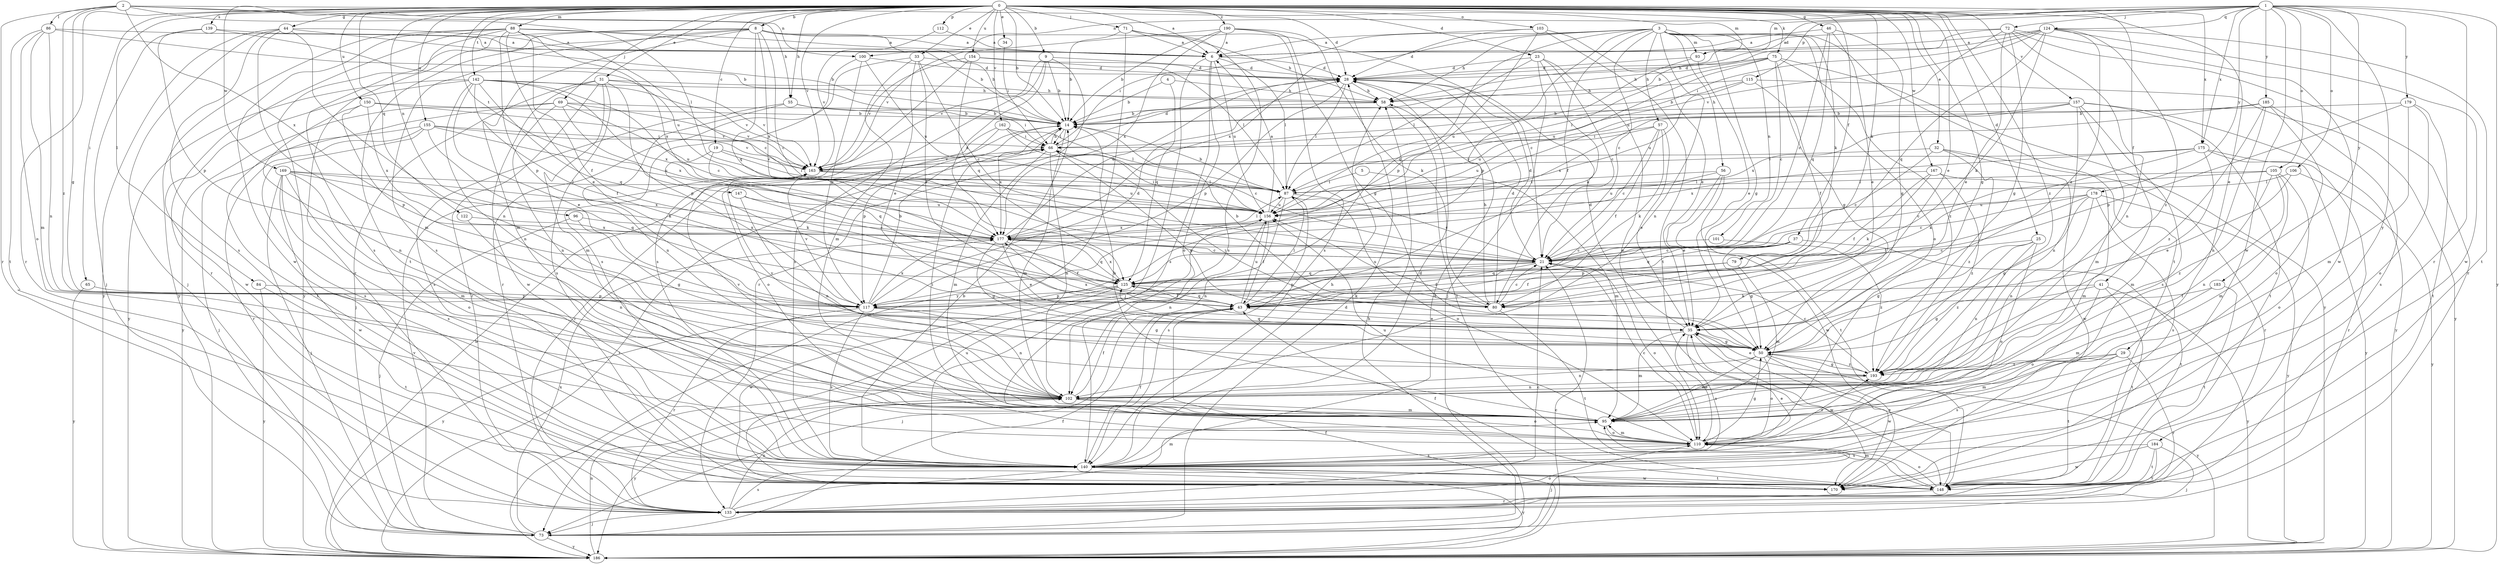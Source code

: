 strict digraph  {
0;
1;
2;
3;
4;
5;
6;
8;
9;
14;
19;
21;
23;
25;
28;
29;
31;
32;
33;
34;
35;
37;
41;
43;
44;
46;
50;
55;
56;
57;
58;
65;
66;
69;
71;
72;
73;
75;
79;
80;
84;
86;
87;
88;
93;
95;
96;
100;
101;
102;
103;
105;
106;
110;
112;
115;
117;
122;
124;
125;
133;
139;
140;
142;
147;
148;
150;
154;
155;
156;
157;
162;
163;
167;
169;
170;
175;
177;
178;
179;
183;
184;
185;
186;
190;
193;
0 -> 6  [label=a];
0 -> 8  [label=b];
0 -> 9  [label=b];
0 -> 14  [label=b];
0 -> 19  [label=c];
0 -> 23  [label=d];
0 -> 25  [label=d];
0 -> 28  [label=d];
0 -> 29  [label=e];
0 -> 31  [label=e];
0 -> 32  [label=e];
0 -> 33  [label=e];
0 -> 34  [label=e];
0 -> 35  [label=e];
0 -> 37  [label=f];
0 -> 41  [label=f];
0 -> 44  [label=g];
0 -> 46  [label=g];
0 -> 50  [label=g];
0 -> 55  [label=h];
0 -> 65  [label=i];
0 -> 69  [label=j];
0 -> 71  [label=j];
0 -> 75  [label=k];
0 -> 79  [label=k];
0 -> 84  [label=l];
0 -> 88  [label=m];
0 -> 96  [label=n];
0 -> 103  [label=o];
0 -> 112  [label=p];
0 -> 122  [label=q];
0 -> 133  [label=r];
0 -> 139  [label=s];
0 -> 142  [label=t];
0 -> 147  [label=t];
0 -> 150  [label=u];
0 -> 154  [label=u];
0 -> 155  [label=u];
0 -> 157  [label=v];
0 -> 162  [label=v];
0 -> 163  [label=v];
0 -> 167  [label=w];
0 -> 169  [label=w];
0 -> 175  [label=x];
0 -> 190  [label=z];
0 -> 193  [label=z];
1 -> 28  [label=d];
1 -> 72  [label=j];
1 -> 93  [label=m];
1 -> 100  [label=n];
1 -> 105  [label=o];
1 -> 106  [label=o];
1 -> 115  [label=p];
1 -> 124  [label=q];
1 -> 133  [label=r];
1 -> 170  [label=w];
1 -> 175  [label=x];
1 -> 178  [label=y];
1 -> 179  [label=y];
1 -> 183  [label=y];
1 -> 184  [label=y];
1 -> 185  [label=y];
1 -> 186  [label=y];
2 -> 50  [label=g];
2 -> 55  [label=h];
2 -> 86  [label=l];
2 -> 87  [label=l];
2 -> 93  [label=m];
2 -> 100  [label=n];
2 -> 133  [label=r];
2 -> 177  [label=x];
2 -> 193  [label=z];
3 -> 21  [label=c];
3 -> 43  [label=f];
3 -> 50  [label=g];
3 -> 56  [label=h];
3 -> 57  [label=h];
3 -> 58  [label=h];
3 -> 66  [label=i];
3 -> 79  [label=k];
3 -> 93  [label=m];
3 -> 101  [label=n];
3 -> 102  [label=n];
3 -> 110  [label=o];
3 -> 117  [label=p];
3 -> 125  [label=q];
3 -> 148  [label=t];
3 -> 177  [label=x];
4 -> 14  [label=b];
4 -> 58  [label=h];
4 -> 125  [label=q];
5 -> 87  [label=l];
5 -> 95  [label=m];
6 -> 28  [label=d];
6 -> 73  [label=j];
6 -> 87  [label=l];
6 -> 110  [label=o];
6 -> 140  [label=s];
6 -> 156  [label=u];
8 -> 6  [label=a];
8 -> 14  [label=b];
8 -> 21  [label=c];
8 -> 58  [label=h];
8 -> 95  [label=m];
8 -> 125  [label=q];
8 -> 133  [label=r];
8 -> 140  [label=s];
8 -> 148  [label=t];
8 -> 177  [label=x];
8 -> 186  [label=y];
9 -> 14  [label=b];
9 -> 28  [label=d];
9 -> 133  [label=r];
9 -> 140  [label=s];
9 -> 163  [label=v];
9 -> 177  [label=x];
14 -> 66  [label=i];
14 -> 95  [label=m];
14 -> 133  [label=r];
14 -> 177  [label=x];
19 -> 80  [label=k];
19 -> 87  [label=l];
19 -> 125  [label=q];
19 -> 163  [label=v];
21 -> 28  [label=d];
21 -> 43  [label=f];
21 -> 110  [label=o];
21 -> 117  [label=p];
21 -> 125  [label=q];
23 -> 21  [label=c];
23 -> 28  [label=d];
23 -> 73  [label=j];
23 -> 80  [label=k];
23 -> 87  [label=l];
23 -> 110  [label=o];
25 -> 21  [label=c];
25 -> 50  [label=g];
25 -> 102  [label=n];
25 -> 110  [label=o];
25 -> 193  [label=z];
28 -> 58  [label=h];
28 -> 87  [label=l];
28 -> 117  [label=p];
29 -> 95  [label=m];
29 -> 133  [label=r];
29 -> 140  [label=s];
29 -> 148  [label=t];
29 -> 193  [label=z];
31 -> 58  [label=h];
31 -> 73  [label=j];
31 -> 95  [label=m];
31 -> 117  [label=p];
31 -> 133  [label=r];
31 -> 140  [label=s];
31 -> 163  [label=v];
31 -> 170  [label=w];
32 -> 21  [label=c];
32 -> 133  [label=r];
32 -> 163  [label=v];
32 -> 170  [label=w];
32 -> 193  [label=z];
33 -> 21  [label=c];
33 -> 28  [label=d];
33 -> 35  [label=e];
33 -> 43  [label=f];
33 -> 95  [label=m];
33 -> 133  [label=r];
34 -> 66  [label=i];
35 -> 28  [label=d];
35 -> 50  [label=g];
35 -> 95  [label=m];
35 -> 140  [label=s];
35 -> 170  [label=w];
35 -> 177  [label=x];
37 -> 21  [label=c];
37 -> 50  [label=g];
37 -> 117  [label=p];
37 -> 125  [label=q];
37 -> 148  [label=t];
41 -> 50  [label=g];
41 -> 80  [label=k];
41 -> 110  [label=o];
41 -> 148  [label=t];
41 -> 186  [label=y];
43 -> 35  [label=e];
43 -> 73  [label=j];
43 -> 87  [label=l];
43 -> 125  [label=q];
43 -> 156  [label=u];
44 -> 6  [label=a];
44 -> 14  [label=b];
44 -> 73  [label=j];
44 -> 95  [label=m];
44 -> 102  [label=n];
44 -> 140  [label=s];
44 -> 186  [label=y];
46 -> 6  [label=a];
46 -> 21  [label=c];
46 -> 35  [label=e];
46 -> 50  [label=g];
46 -> 125  [label=q];
50 -> 66  [label=i];
50 -> 95  [label=m];
50 -> 102  [label=n];
50 -> 110  [label=o];
50 -> 125  [label=q];
50 -> 170  [label=w];
50 -> 186  [label=y];
50 -> 193  [label=z];
55 -> 14  [label=b];
55 -> 66  [label=i];
55 -> 102  [label=n];
55 -> 140  [label=s];
56 -> 35  [label=e];
56 -> 87  [label=l];
56 -> 148  [label=t];
56 -> 156  [label=u];
56 -> 170  [label=w];
57 -> 21  [label=c];
57 -> 35  [label=e];
57 -> 43  [label=f];
57 -> 66  [label=i];
57 -> 80  [label=k];
57 -> 156  [label=u];
58 -> 14  [label=b];
58 -> 148  [label=t];
65 -> 117  [label=p];
65 -> 186  [label=y];
66 -> 14  [label=b];
66 -> 28  [label=d];
66 -> 50  [label=g];
66 -> 95  [label=m];
66 -> 102  [label=n];
66 -> 163  [label=v];
69 -> 14  [label=b];
69 -> 102  [label=n];
69 -> 148  [label=t];
69 -> 156  [label=u];
69 -> 163  [label=v];
69 -> 177  [label=x];
69 -> 186  [label=y];
71 -> 6  [label=a];
71 -> 14  [label=b];
71 -> 21  [label=c];
71 -> 140  [label=s];
71 -> 186  [label=y];
72 -> 6  [label=a];
72 -> 35  [label=e];
72 -> 50  [label=g];
72 -> 58  [label=h];
72 -> 102  [label=n];
72 -> 133  [label=r];
72 -> 156  [label=u];
72 -> 170  [label=w];
73 -> 28  [label=d];
73 -> 43  [label=f];
73 -> 58  [label=h];
73 -> 163  [label=v];
73 -> 177  [label=x];
73 -> 186  [label=y];
75 -> 21  [label=c];
75 -> 28  [label=d];
75 -> 50  [label=g];
75 -> 58  [label=h];
75 -> 87  [label=l];
75 -> 156  [label=u];
75 -> 186  [label=y];
75 -> 193  [label=z];
79 -> 43  [label=f];
79 -> 95  [label=m];
79 -> 125  [label=q];
80 -> 14  [label=b];
80 -> 21  [label=c];
80 -> 28  [label=d];
80 -> 58  [label=h];
80 -> 148  [label=t];
80 -> 156  [label=u];
84 -> 117  [label=p];
84 -> 148  [label=t];
84 -> 186  [label=y];
86 -> 6  [label=a];
86 -> 14  [label=b];
86 -> 95  [label=m];
86 -> 102  [label=n];
86 -> 110  [label=o];
86 -> 148  [label=t];
87 -> 14  [label=b];
87 -> 21  [label=c];
87 -> 102  [label=n];
87 -> 110  [label=o];
87 -> 140  [label=s];
87 -> 156  [label=u];
88 -> 6  [label=a];
88 -> 14  [label=b];
88 -> 21  [label=c];
88 -> 35  [label=e];
88 -> 43  [label=f];
88 -> 117  [label=p];
88 -> 133  [label=r];
88 -> 140  [label=s];
88 -> 170  [label=w];
88 -> 177  [label=x];
88 -> 186  [label=y];
93 -> 28  [label=d];
93 -> 35  [label=e];
93 -> 156  [label=u];
95 -> 14  [label=b];
95 -> 66  [label=i];
95 -> 110  [label=o];
96 -> 50  [label=g];
96 -> 73  [label=j];
96 -> 177  [label=x];
100 -> 28  [label=d];
100 -> 117  [label=p];
100 -> 140  [label=s];
100 -> 156  [label=u];
101 -> 21  [label=c];
101 -> 193  [label=z];
102 -> 43  [label=f];
102 -> 95  [label=m];
102 -> 110  [label=o];
102 -> 163  [label=v];
102 -> 186  [label=y];
103 -> 6  [label=a];
103 -> 28  [label=d];
103 -> 35  [label=e];
103 -> 117  [label=p];
103 -> 148  [label=t];
105 -> 21  [label=c];
105 -> 87  [label=l];
105 -> 95  [label=m];
105 -> 102  [label=n];
105 -> 110  [label=o];
105 -> 193  [label=z];
106 -> 35  [label=e];
106 -> 87  [label=l];
106 -> 186  [label=y];
110 -> 21  [label=c];
110 -> 35  [label=e];
110 -> 50  [label=g];
110 -> 73  [label=j];
110 -> 95  [label=m];
110 -> 140  [label=s];
110 -> 156  [label=u];
110 -> 193  [label=z];
112 -> 6  [label=a];
112 -> 163  [label=v];
115 -> 14  [label=b];
115 -> 43  [label=f];
115 -> 58  [label=h];
115 -> 156  [label=u];
115 -> 186  [label=y];
117 -> 14  [label=b];
117 -> 28  [label=d];
117 -> 50  [label=g];
117 -> 102  [label=n];
117 -> 133  [label=r];
117 -> 140  [label=s];
117 -> 163  [label=v];
117 -> 177  [label=x];
122 -> 102  [label=n];
122 -> 177  [label=x];
124 -> 6  [label=a];
124 -> 14  [label=b];
124 -> 35  [label=e];
124 -> 66  [label=i];
124 -> 80  [label=k];
124 -> 125  [label=q];
124 -> 148  [label=t];
124 -> 163  [label=v];
124 -> 170  [label=w];
124 -> 193  [label=z];
125 -> 43  [label=f];
125 -> 80  [label=k];
125 -> 117  [label=p];
125 -> 170  [label=w];
125 -> 177  [label=x];
125 -> 186  [label=y];
133 -> 21  [label=c];
133 -> 28  [label=d];
133 -> 73  [label=j];
133 -> 102  [label=n];
133 -> 110  [label=o];
133 -> 140  [label=s];
139 -> 6  [label=a];
139 -> 73  [label=j];
139 -> 117  [label=p];
139 -> 156  [label=u];
140 -> 14  [label=b];
140 -> 28  [label=d];
140 -> 35  [label=e];
140 -> 43  [label=f];
140 -> 58  [label=h];
140 -> 95  [label=m];
140 -> 148  [label=t];
140 -> 170  [label=w];
140 -> 186  [label=y];
142 -> 21  [label=c];
142 -> 35  [label=e];
142 -> 43  [label=f];
142 -> 58  [label=h];
142 -> 102  [label=n];
142 -> 125  [label=q];
142 -> 163  [label=v];
142 -> 170  [label=w];
142 -> 177  [label=x];
142 -> 186  [label=y];
147 -> 21  [label=c];
147 -> 102  [label=n];
147 -> 156  [label=u];
148 -> 35  [label=e];
148 -> 43  [label=f];
148 -> 95  [label=m];
148 -> 110  [label=o];
148 -> 133  [label=r];
150 -> 14  [label=b];
150 -> 102  [label=n];
150 -> 117  [label=p];
150 -> 163  [label=v];
150 -> 177  [label=x];
154 -> 28  [label=d];
154 -> 87  [label=l];
154 -> 125  [label=q];
154 -> 140  [label=s];
154 -> 163  [label=v];
155 -> 66  [label=i];
155 -> 73  [label=j];
155 -> 80  [label=k];
155 -> 133  [label=r];
155 -> 140  [label=s];
155 -> 156  [label=u];
155 -> 163  [label=v];
156 -> 6  [label=a];
156 -> 43  [label=f];
156 -> 66  [label=i];
156 -> 102  [label=n];
156 -> 177  [label=x];
157 -> 14  [label=b];
157 -> 95  [label=m];
157 -> 102  [label=n];
157 -> 140  [label=s];
157 -> 148  [label=t];
157 -> 156  [label=u];
157 -> 177  [label=x];
157 -> 186  [label=y];
162 -> 21  [label=c];
162 -> 66  [label=i];
162 -> 87  [label=l];
162 -> 110  [label=o];
162 -> 117  [label=p];
163 -> 87  [label=l];
163 -> 156  [label=u];
167 -> 43  [label=f];
167 -> 80  [label=k];
167 -> 87  [label=l];
167 -> 95  [label=m];
167 -> 193  [label=z];
169 -> 73  [label=j];
169 -> 87  [label=l];
169 -> 95  [label=m];
169 -> 110  [label=o];
169 -> 125  [label=q];
169 -> 140  [label=s];
169 -> 170  [label=w];
169 -> 177  [label=x];
170 -> 156  [label=u];
175 -> 80  [label=k];
175 -> 95  [label=m];
175 -> 133  [label=r];
175 -> 163  [label=v];
175 -> 177  [label=x];
175 -> 186  [label=y];
177 -> 21  [label=c];
177 -> 28  [label=d];
177 -> 35  [label=e];
177 -> 43  [label=f];
177 -> 50  [label=g];
177 -> 87  [label=l];
177 -> 125  [label=q];
178 -> 21  [label=c];
178 -> 43  [label=f];
178 -> 50  [label=g];
178 -> 102  [label=n];
178 -> 140  [label=s];
178 -> 156  [label=u];
178 -> 186  [label=y];
179 -> 14  [label=b];
179 -> 95  [label=m];
179 -> 110  [label=o];
179 -> 117  [label=p];
179 -> 148  [label=t];
183 -> 43  [label=f];
183 -> 95  [label=m];
183 -> 148  [label=t];
184 -> 73  [label=j];
184 -> 133  [label=r];
184 -> 140  [label=s];
184 -> 148  [label=t];
184 -> 170  [label=w];
185 -> 14  [label=b];
185 -> 102  [label=n];
185 -> 110  [label=o];
185 -> 140  [label=s];
185 -> 177  [label=x];
185 -> 193  [label=z];
186 -> 14  [label=b];
186 -> 21  [label=c];
186 -> 43  [label=f];
186 -> 66  [label=i];
186 -> 102  [label=n];
190 -> 6  [label=a];
190 -> 14  [label=b];
190 -> 50  [label=g];
190 -> 80  [label=k];
190 -> 140  [label=s];
190 -> 163  [label=v];
190 -> 177  [label=x];
193 -> 21  [label=c];
193 -> 35  [label=e];
193 -> 50  [label=g];
193 -> 102  [label=n];
193 -> 163  [label=v];
}
